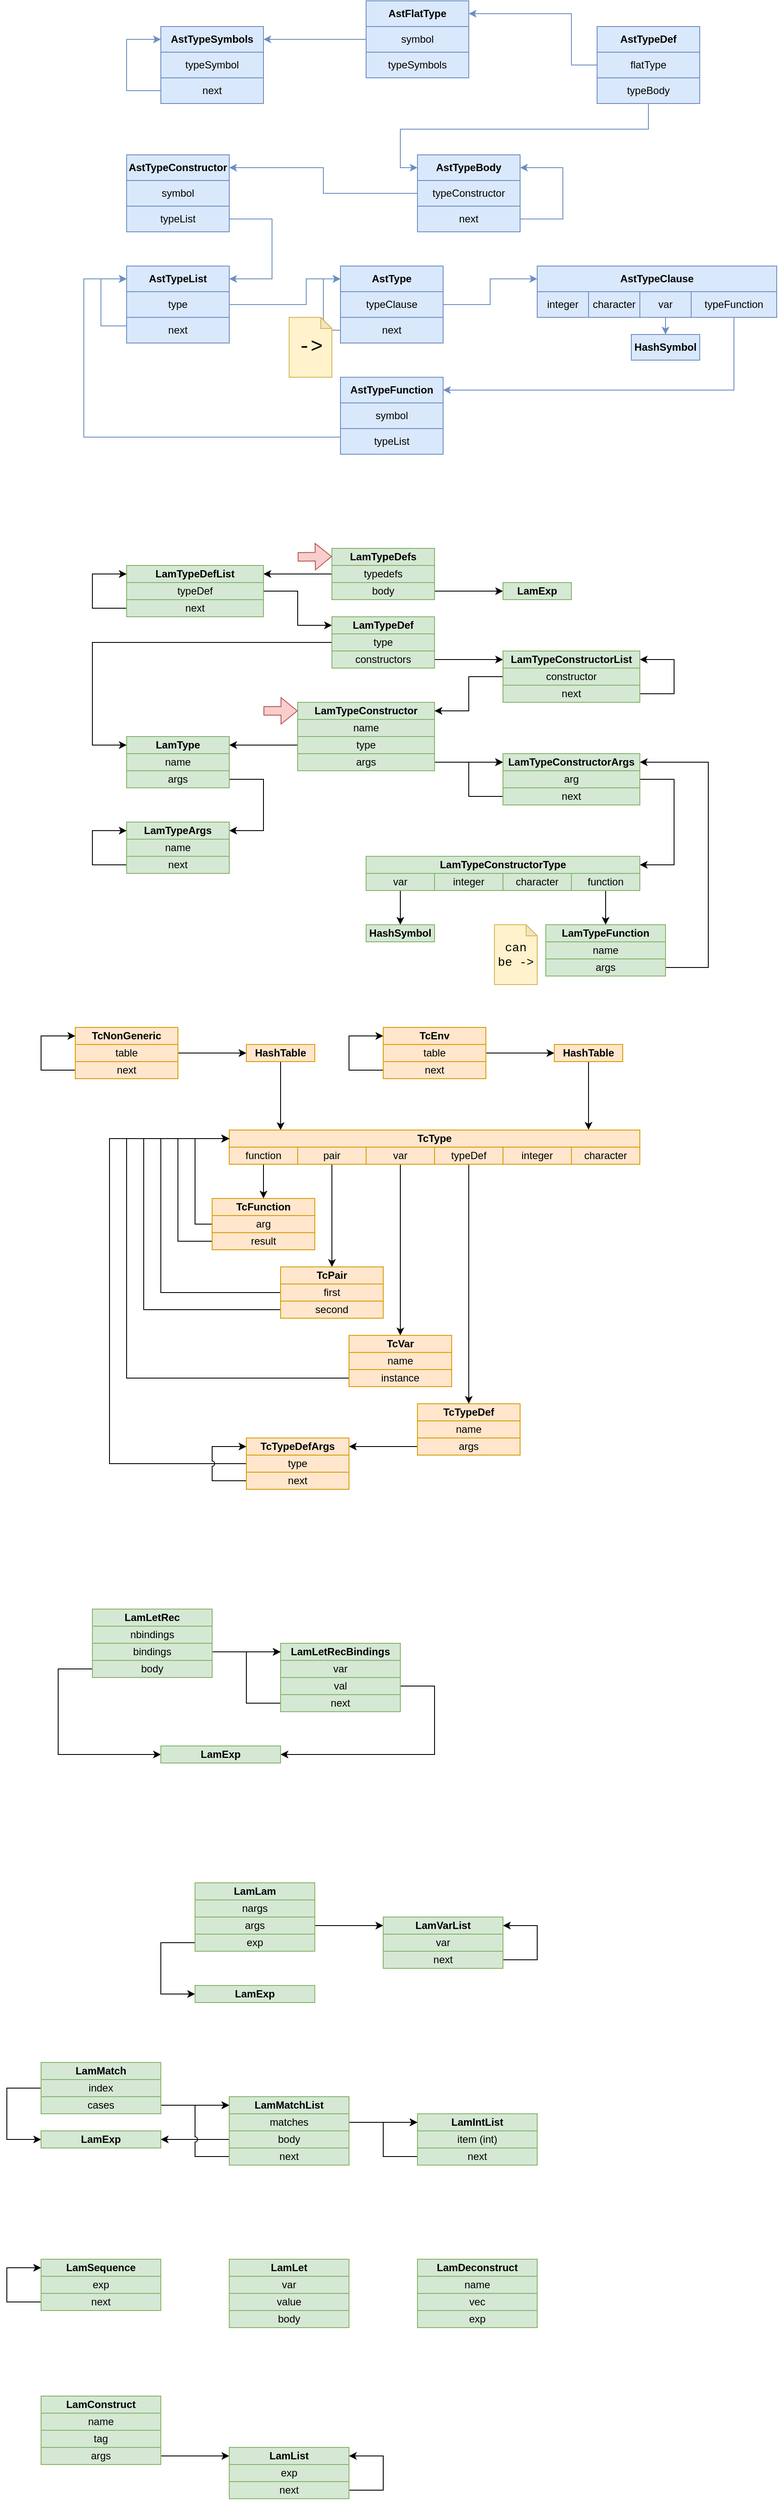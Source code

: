 <mxfile version="21.6.5" type="device">
  <diagram name="Page-1" id="Tl3OTcYbaGk_rcjHuHPC">
    <mxGraphModel dx="1412" dy="1603" grid="1" gridSize="10" guides="1" tooltips="1" connect="1" arrows="1" fold="1" page="0" pageScale="1" pageWidth="827" pageHeight="1169" math="0" shadow="0">
      <root>
        <mxCell id="0" />
        <mxCell id="1" parent="0" />
        <mxCell id="66Aq9e9d5VJEvt0azm1k-1" value="AstTypeList" style="rounded=0;whiteSpace=wrap;html=1;fontStyle=1;fillColor=#dae8fc;strokeColor=#6c8ebf;" parent="1" vertex="1">
          <mxGeometry x="40" y="-90" width="120" height="30" as="geometry" />
        </mxCell>
        <mxCell id="66Aq9e9d5VJEvt0azm1k-11" style="edgeStyle=orthogonalEdgeStyle;rounded=0;orthogonalLoop=1;jettySize=auto;html=1;entryX=0;entryY=0.5;entryDx=0;entryDy=0;fillColor=#dae8fc;strokeColor=#6c8ebf;" parent="1" source="66Aq9e9d5VJEvt0azm1k-2" target="66Aq9e9d5VJEvt0azm1k-7" edge="1">
          <mxGeometry relative="1" as="geometry">
            <Array as="points">
              <mxPoint x="250" y="-45" />
              <mxPoint x="250" y="-75" />
            </Array>
          </mxGeometry>
        </mxCell>
        <mxCell id="66Aq9e9d5VJEvt0azm1k-2" value="type" style="rounded=0;whiteSpace=wrap;html=1;fillColor=#dae8fc;strokeColor=#6c8ebf;" parent="1" vertex="1">
          <mxGeometry x="40" y="-60" width="120" height="30" as="geometry" />
        </mxCell>
        <mxCell id="66Aq9e9d5VJEvt0azm1k-6" style="edgeStyle=orthogonalEdgeStyle;rounded=0;orthogonalLoop=1;jettySize=auto;html=1;entryX=0;entryY=0.5;entryDx=0;entryDy=0;fillColor=#dae8fc;strokeColor=#6c8ebf;" parent="1" source="66Aq9e9d5VJEvt0azm1k-3" target="66Aq9e9d5VJEvt0azm1k-1" edge="1">
          <mxGeometry relative="1" as="geometry">
            <Array as="points">
              <mxPoint x="10" y="-20" />
              <mxPoint x="10" y="-75" />
            </Array>
          </mxGeometry>
        </mxCell>
        <mxCell id="66Aq9e9d5VJEvt0azm1k-3" value="next" style="rounded=0;whiteSpace=wrap;html=1;fillColor=#dae8fc;strokeColor=#6c8ebf;" parent="1" vertex="1">
          <mxGeometry x="40" y="-30" width="120" height="30" as="geometry" />
        </mxCell>
        <mxCell id="66Aq9e9d5VJEvt0azm1k-7" value="AstType" style="rounded=0;whiteSpace=wrap;html=1;fontStyle=1;fillColor=#dae8fc;strokeColor=#6c8ebf;" parent="1" vertex="1">
          <mxGeometry x="290" y="-90" width="120" height="30" as="geometry" />
        </mxCell>
        <mxCell id="66Aq9e9d5VJEvt0azm1k-13" style="edgeStyle=orthogonalEdgeStyle;rounded=0;orthogonalLoop=1;jettySize=auto;html=1;fillColor=#dae8fc;strokeColor=#6c8ebf;" parent="1" source="66Aq9e9d5VJEvt0azm1k-8" target="66Aq9e9d5VJEvt0azm1k-12" edge="1">
          <mxGeometry relative="1" as="geometry" />
        </mxCell>
        <mxCell id="66Aq9e9d5VJEvt0azm1k-8" value="typeClause" style="rounded=0;whiteSpace=wrap;html=1;fillColor=#dae8fc;strokeColor=#6c8ebf;" parent="1" vertex="1">
          <mxGeometry x="290" y="-60" width="120" height="30" as="geometry" />
        </mxCell>
        <mxCell id="66Aq9e9d5VJEvt0azm1k-10" style="edgeStyle=orthogonalEdgeStyle;rounded=0;orthogonalLoop=1;jettySize=auto;html=1;entryX=0;entryY=0.5;entryDx=0;entryDy=0;fillColor=#dae8fc;strokeColor=#6c8ebf;" parent="1" source="66Aq9e9d5VJEvt0azm1k-9" target="66Aq9e9d5VJEvt0azm1k-7" edge="1">
          <mxGeometry relative="1" as="geometry">
            <Array as="points">
              <mxPoint x="270" y="-15" />
              <mxPoint x="270" y="-75" />
            </Array>
          </mxGeometry>
        </mxCell>
        <mxCell id="66Aq9e9d5VJEvt0azm1k-9" value="next" style="rounded=0;whiteSpace=wrap;html=1;fillColor=#dae8fc;strokeColor=#6c8ebf;" parent="1" vertex="1">
          <mxGeometry x="290" y="-30" width="120" height="30" as="geometry" />
        </mxCell>
        <mxCell id="66Aq9e9d5VJEvt0azm1k-12" value="AstTypeClause" style="rounded=0;whiteSpace=wrap;html=1;fontStyle=1;fillColor=#dae8fc;strokeColor=#6c8ebf;" parent="1" vertex="1">
          <mxGeometry x="520" y="-90" width="280" height="30" as="geometry" />
        </mxCell>
        <mxCell id="66Aq9e9d5VJEvt0azm1k-15" value="integer" style="rounded=0;whiteSpace=wrap;html=1;fillColor=#dae8fc;strokeColor=#6c8ebf;" parent="1" vertex="1">
          <mxGeometry x="520" y="-60" width="60" height="30" as="geometry" />
        </mxCell>
        <mxCell id="66Aq9e9d5VJEvt0azm1k-16" value="character" style="rounded=0;whiteSpace=wrap;html=1;fillColor=#dae8fc;strokeColor=#6c8ebf;" parent="1" vertex="1">
          <mxGeometry x="580" y="-60" width="60" height="30" as="geometry" />
        </mxCell>
        <mxCell id="66Aq9e9d5VJEvt0azm1k-20" style="edgeStyle=orthogonalEdgeStyle;rounded=0;orthogonalLoop=1;jettySize=auto;html=1;fillColor=#dae8fc;strokeColor=#6c8ebf;" parent="1" source="66Aq9e9d5VJEvt0azm1k-17" target="66Aq9e9d5VJEvt0azm1k-19" edge="1">
          <mxGeometry relative="1" as="geometry" />
        </mxCell>
        <mxCell id="66Aq9e9d5VJEvt0azm1k-17" value="var" style="rounded=0;whiteSpace=wrap;html=1;fillColor=#dae8fc;strokeColor=#6c8ebf;" parent="1" vertex="1">
          <mxGeometry x="640" y="-60" width="60" height="30" as="geometry" />
        </mxCell>
        <mxCell id="66Aq9e9d5VJEvt0azm1k-22" style="edgeStyle=orthogonalEdgeStyle;rounded=0;orthogonalLoop=1;jettySize=auto;html=1;entryX=1;entryY=0.5;entryDx=0;entryDy=0;fillColor=#dae8fc;strokeColor=#6c8ebf;" parent="1" source="66Aq9e9d5VJEvt0azm1k-18" target="66Aq9e9d5VJEvt0azm1k-21" edge="1">
          <mxGeometry relative="1" as="geometry">
            <Array as="points">
              <mxPoint x="750" y="55" />
            </Array>
          </mxGeometry>
        </mxCell>
        <mxCell id="66Aq9e9d5VJEvt0azm1k-18" value="typeFunction" style="rounded=0;whiteSpace=wrap;html=1;fillColor=#dae8fc;strokeColor=#6c8ebf;" parent="1" vertex="1">
          <mxGeometry x="700" y="-60" width="100" height="30" as="geometry" />
        </mxCell>
        <mxCell id="66Aq9e9d5VJEvt0azm1k-19" value="HashSymbol" style="rounded=0;whiteSpace=wrap;html=1;fontStyle=1;fillColor=#dae8fc;strokeColor=#6c8ebf;" parent="1" vertex="1">
          <mxGeometry x="630" y="-10" width="80" height="30" as="geometry" />
        </mxCell>
        <mxCell id="66Aq9e9d5VJEvt0azm1k-21" value="AstTypeFunction" style="rounded=0;whiteSpace=wrap;html=1;fontStyle=1;fillColor=#dae8fc;strokeColor=#6c8ebf;" parent="1" vertex="1">
          <mxGeometry x="290" y="40" width="120" height="30" as="geometry" />
        </mxCell>
        <mxCell id="66Aq9e9d5VJEvt0azm1k-23" value="symbol" style="rounded=0;whiteSpace=wrap;html=1;fillColor=#dae8fc;strokeColor=#6c8ebf;" parent="1" vertex="1">
          <mxGeometry x="290" y="70" width="120" height="30" as="geometry" />
        </mxCell>
        <mxCell id="66Aq9e9d5VJEvt0azm1k-26" style="edgeStyle=orthogonalEdgeStyle;rounded=0;orthogonalLoop=1;jettySize=auto;html=1;entryX=0;entryY=0.5;entryDx=0;entryDy=0;fillColor=#dae8fc;strokeColor=#6c8ebf;" parent="1" source="66Aq9e9d5VJEvt0azm1k-25" target="66Aq9e9d5VJEvt0azm1k-1" edge="1">
          <mxGeometry relative="1" as="geometry">
            <Array as="points">
              <mxPoint x="-10" y="110" />
              <mxPoint x="-10" y="-75" />
            </Array>
          </mxGeometry>
        </mxCell>
        <mxCell id="66Aq9e9d5VJEvt0azm1k-25" value="typeList" style="rounded=0;whiteSpace=wrap;html=1;fillColor=#dae8fc;strokeColor=#6c8ebf;" parent="1" vertex="1">
          <mxGeometry x="290" y="100" width="120" height="30" as="geometry" />
        </mxCell>
        <mxCell id="66Aq9e9d5VJEvt0azm1k-27" value="AstTypeConstructor" style="rounded=0;whiteSpace=wrap;html=1;fontStyle=1;fillColor=#dae8fc;strokeColor=#6c8ebf;" parent="1" vertex="1">
          <mxGeometry x="40" y="-220" width="120" height="30" as="geometry" />
        </mxCell>
        <mxCell id="66Aq9e9d5VJEvt0azm1k-28" value="symbol" style="rounded=0;whiteSpace=wrap;html=1;fillColor=#dae8fc;strokeColor=#6c8ebf;" parent="1" vertex="1">
          <mxGeometry x="40" y="-190" width="120" height="30" as="geometry" />
        </mxCell>
        <mxCell id="66Aq9e9d5VJEvt0azm1k-30" style="edgeStyle=orthogonalEdgeStyle;rounded=0;orthogonalLoop=1;jettySize=auto;html=1;entryX=1;entryY=0.5;entryDx=0;entryDy=0;fillColor=#dae8fc;strokeColor=#6c8ebf;" parent="1" source="66Aq9e9d5VJEvt0azm1k-29" target="66Aq9e9d5VJEvt0azm1k-1" edge="1">
          <mxGeometry relative="1" as="geometry">
            <Array as="points">
              <mxPoint x="210" y="-145" />
              <mxPoint x="210" y="-75" />
            </Array>
          </mxGeometry>
        </mxCell>
        <mxCell id="66Aq9e9d5VJEvt0azm1k-29" value="typeList" style="rounded=0;whiteSpace=wrap;html=1;fillColor=#dae8fc;strokeColor=#6c8ebf;" parent="1" vertex="1">
          <mxGeometry x="40" y="-160" width="120" height="30" as="geometry" />
        </mxCell>
        <mxCell id="66Aq9e9d5VJEvt0azm1k-31" value="AstTypeBody" style="rounded=0;whiteSpace=wrap;html=1;fontStyle=1;fillColor=#dae8fc;strokeColor=#6c8ebf;" parent="1" vertex="1">
          <mxGeometry x="380" y="-220" width="120" height="30" as="geometry" />
        </mxCell>
        <mxCell id="66Aq9e9d5VJEvt0azm1k-36" style="edgeStyle=orthogonalEdgeStyle;rounded=0;orthogonalLoop=1;jettySize=auto;html=1;entryX=1;entryY=0.5;entryDx=0;entryDy=0;fillColor=#dae8fc;strokeColor=#6c8ebf;" parent="1" source="66Aq9e9d5VJEvt0azm1k-32" target="66Aq9e9d5VJEvt0azm1k-27" edge="1">
          <mxGeometry relative="1" as="geometry" />
        </mxCell>
        <mxCell id="66Aq9e9d5VJEvt0azm1k-32" value="typeConstructor" style="rounded=0;whiteSpace=wrap;html=1;fillColor=#dae8fc;strokeColor=#6c8ebf;" parent="1" vertex="1">
          <mxGeometry x="380" y="-190" width="120" height="30" as="geometry" />
        </mxCell>
        <mxCell id="66Aq9e9d5VJEvt0azm1k-34" style="edgeStyle=orthogonalEdgeStyle;rounded=0;orthogonalLoop=1;jettySize=auto;html=1;fillColor=#dae8fc;strokeColor=#6c8ebf;" parent="1" source="66Aq9e9d5VJEvt0azm1k-33" edge="1">
          <mxGeometry relative="1" as="geometry">
            <mxPoint x="500" y="-205" as="targetPoint" />
            <Array as="points">
              <mxPoint x="550" y="-145" />
              <mxPoint x="550" y="-205" />
            </Array>
          </mxGeometry>
        </mxCell>
        <mxCell id="66Aq9e9d5VJEvt0azm1k-33" value="next" style="rounded=0;whiteSpace=wrap;html=1;fillColor=#dae8fc;strokeColor=#6c8ebf;" parent="1" vertex="1">
          <mxGeometry x="380" y="-160" width="120" height="30" as="geometry" />
        </mxCell>
        <mxCell id="66Aq9e9d5VJEvt0azm1k-37" value="AstTypeDef" style="rounded=0;whiteSpace=wrap;html=1;fontStyle=1;fillColor=#dae8fc;strokeColor=#6c8ebf;" parent="1" vertex="1">
          <mxGeometry x="590" y="-370" width="120" height="30" as="geometry" />
        </mxCell>
        <mxCell id="66Aq9e9d5VJEvt0azm1k-42" style="edgeStyle=orthogonalEdgeStyle;rounded=0;orthogonalLoop=1;jettySize=auto;html=1;entryX=1;entryY=0.5;entryDx=0;entryDy=0;fillColor=#dae8fc;strokeColor=#6c8ebf;" parent="1" source="66Aq9e9d5VJEvt0azm1k-38" target="66Aq9e9d5VJEvt0azm1k-41" edge="1">
          <mxGeometry relative="1" as="geometry">
            <Array as="points">
              <mxPoint x="560" y="-325" />
              <mxPoint x="560" y="-385" />
            </Array>
          </mxGeometry>
        </mxCell>
        <mxCell id="66Aq9e9d5VJEvt0azm1k-38" value="flatType" style="rounded=0;whiteSpace=wrap;html=1;fillColor=#dae8fc;strokeColor=#6c8ebf;" parent="1" vertex="1">
          <mxGeometry x="590" y="-340" width="120" height="30" as="geometry" />
        </mxCell>
        <mxCell id="66Aq9e9d5VJEvt0azm1k-40" style="edgeStyle=orthogonalEdgeStyle;rounded=0;orthogonalLoop=1;jettySize=auto;html=1;entryX=0;entryY=0.5;entryDx=0;entryDy=0;fillColor=#dae8fc;strokeColor=#6c8ebf;" parent="1" source="66Aq9e9d5VJEvt0azm1k-39" target="66Aq9e9d5VJEvt0azm1k-31" edge="1">
          <mxGeometry relative="1" as="geometry">
            <Array as="points">
              <mxPoint x="650" y="-250" />
              <mxPoint x="360" y="-250" />
              <mxPoint x="360" y="-205" />
            </Array>
          </mxGeometry>
        </mxCell>
        <mxCell id="66Aq9e9d5VJEvt0azm1k-39" value="typeBody" style="rounded=0;whiteSpace=wrap;html=1;fillColor=#dae8fc;strokeColor=#6c8ebf;" parent="1" vertex="1">
          <mxGeometry x="590" y="-310" width="120" height="30" as="geometry" />
        </mxCell>
        <mxCell id="66Aq9e9d5VJEvt0azm1k-41" value="AstFlatType" style="rounded=0;whiteSpace=wrap;html=1;fontStyle=1;fillColor=#dae8fc;strokeColor=#6c8ebf;" parent="1" vertex="1">
          <mxGeometry x="320" y="-400" width="120" height="30" as="geometry" />
        </mxCell>
        <mxCell id="66Aq9e9d5VJEvt0azm1k-46" style="edgeStyle=orthogonalEdgeStyle;rounded=0;orthogonalLoop=1;jettySize=auto;html=1;entryX=1;entryY=0.5;entryDx=0;entryDy=0;fillColor=#dae8fc;strokeColor=#6c8ebf;" parent="1" source="66Aq9e9d5VJEvt0azm1k-43" target="66Aq9e9d5VJEvt0azm1k-45" edge="1">
          <mxGeometry relative="1" as="geometry" />
        </mxCell>
        <mxCell id="66Aq9e9d5VJEvt0azm1k-43" value="symbol" style="rounded=0;whiteSpace=wrap;html=1;fillColor=#dae8fc;strokeColor=#6c8ebf;" parent="1" vertex="1">
          <mxGeometry x="320" y="-370" width="120" height="30" as="geometry" />
        </mxCell>
        <mxCell id="66Aq9e9d5VJEvt0azm1k-44" value="typeSymbols" style="rounded=0;whiteSpace=wrap;html=1;fillColor=#dae8fc;strokeColor=#6c8ebf;" parent="1" vertex="1">
          <mxGeometry x="320" y="-340" width="120" height="30" as="geometry" />
        </mxCell>
        <mxCell id="66Aq9e9d5VJEvt0azm1k-45" value="AstTypeSymbols" style="rounded=0;whiteSpace=wrap;html=1;fontStyle=1;fillColor=#dae8fc;strokeColor=#6c8ebf;" parent="1" vertex="1">
          <mxGeometry x="80" y="-370" width="120" height="30" as="geometry" />
        </mxCell>
        <mxCell id="66Aq9e9d5VJEvt0azm1k-47" value="typeSymbol" style="rounded=0;whiteSpace=wrap;html=1;fillColor=#dae8fc;strokeColor=#6c8ebf;" parent="1" vertex="1">
          <mxGeometry x="80" y="-340" width="120" height="30" as="geometry" />
        </mxCell>
        <mxCell id="66Aq9e9d5VJEvt0azm1k-49" style="edgeStyle=orthogonalEdgeStyle;rounded=0;orthogonalLoop=1;jettySize=auto;html=1;entryX=0;entryY=0.5;entryDx=0;entryDy=0;fillColor=#dae8fc;strokeColor=#6c8ebf;" parent="1" source="66Aq9e9d5VJEvt0azm1k-48" target="66Aq9e9d5VJEvt0azm1k-45" edge="1">
          <mxGeometry relative="1" as="geometry">
            <Array as="points">
              <mxPoint x="40" y="-295" />
              <mxPoint x="40" y="-355" />
            </Array>
          </mxGeometry>
        </mxCell>
        <mxCell id="66Aq9e9d5VJEvt0azm1k-48" value="next" style="rounded=0;whiteSpace=wrap;html=1;fillColor=#dae8fc;strokeColor=#6c8ebf;" parent="1" vertex="1">
          <mxGeometry x="80" y="-310" width="120" height="30" as="geometry" />
        </mxCell>
        <mxCell id="66Aq9e9d5VJEvt0azm1k-50" value="LamTypeConstructor" style="rounded=0;whiteSpace=wrap;html=1;fontStyle=1;fillColor=#d5e8d4;strokeColor=#82b366;" parent="1" vertex="1">
          <mxGeometry x="240" y="420" width="160" height="20" as="geometry" />
        </mxCell>
        <mxCell id="66Aq9e9d5VJEvt0azm1k-51" value="name" style="rounded=0;whiteSpace=wrap;html=1;fillColor=#d5e8d4;strokeColor=#82b366;" parent="1" vertex="1">
          <mxGeometry x="240" y="440" width="160" height="20" as="geometry" />
        </mxCell>
        <mxCell id="66Aq9e9d5VJEvt0azm1k-57" style="edgeStyle=orthogonalEdgeStyle;rounded=0;orthogonalLoop=1;jettySize=auto;html=1;entryX=1;entryY=0.5;entryDx=0;entryDy=0;" parent="1" source="66Aq9e9d5VJEvt0azm1k-52" target="66Aq9e9d5VJEvt0azm1k-54" edge="1">
          <mxGeometry relative="1" as="geometry" />
        </mxCell>
        <mxCell id="66Aq9e9d5VJEvt0azm1k-52" value="type" style="rounded=0;whiteSpace=wrap;html=1;fillColor=#d5e8d4;strokeColor=#82b366;" parent="1" vertex="1">
          <mxGeometry x="240" y="460" width="160" height="20" as="geometry" />
        </mxCell>
        <mxCell id="66Aq9e9d5VJEvt0azm1k-72" style="edgeStyle=orthogonalEdgeStyle;rounded=0;orthogonalLoop=1;jettySize=auto;html=1;" parent="1" source="66Aq9e9d5VJEvt0azm1k-53" target="66Aq9e9d5VJEvt0azm1k-65" edge="1">
          <mxGeometry relative="1" as="geometry" />
        </mxCell>
        <mxCell id="66Aq9e9d5VJEvt0azm1k-53" value="args" style="rounded=0;whiteSpace=wrap;html=1;fillColor=#d5e8d4;strokeColor=#82b366;" parent="1" vertex="1">
          <mxGeometry x="240" y="480" width="160" height="20" as="geometry" />
        </mxCell>
        <mxCell id="66Aq9e9d5VJEvt0azm1k-54" value="LamType" style="rounded=0;whiteSpace=wrap;html=1;fontStyle=1;fillColor=#d5e8d4;strokeColor=#82b366;" parent="1" vertex="1">
          <mxGeometry x="40" y="460" width="120" height="20" as="geometry" />
        </mxCell>
        <mxCell id="66Aq9e9d5VJEvt0azm1k-55" value="name" style="rounded=0;whiteSpace=wrap;html=1;fillColor=#d5e8d4;strokeColor=#82b366;" parent="1" vertex="1">
          <mxGeometry x="40" y="480" width="120" height="20" as="geometry" />
        </mxCell>
        <mxCell id="66Aq9e9d5VJEvt0azm1k-64" style="edgeStyle=orthogonalEdgeStyle;rounded=0;orthogonalLoop=1;jettySize=auto;html=1;entryX=1;entryY=0.5;entryDx=0;entryDy=0;" parent="1" source="66Aq9e9d5VJEvt0azm1k-56" target="66Aq9e9d5VJEvt0azm1k-58" edge="1">
          <mxGeometry relative="1" as="geometry">
            <Array as="points">
              <mxPoint x="200" y="510" />
              <mxPoint x="200" y="570" />
            </Array>
          </mxGeometry>
        </mxCell>
        <mxCell id="66Aq9e9d5VJEvt0azm1k-56" value="args" style="rounded=0;whiteSpace=wrap;html=1;fillColor=#d5e8d4;strokeColor=#82b366;" parent="1" vertex="1">
          <mxGeometry x="40" y="500" width="120" height="20" as="geometry" />
        </mxCell>
        <mxCell id="66Aq9e9d5VJEvt0azm1k-58" value="LamTypeArgs" style="rounded=0;whiteSpace=wrap;html=1;fontStyle=1;fillColor=#d5e8d4;strokeColor=#82b366;" parent="1" vertex="1">
          <mxGeometry x="40" y="560" width="120" height="20" as="geometry" />
        </mxCell>
        <mxCell id="66Aq9e9d5VJEvt0azm1k-59" value="name" style="rounded=0;whiteSpace=wrap;html=1;fillColor=#d5e8d4;strokeColor=#82b366;" parent="1" vertex="1">
          <mxGeometry x="40" y="580" width="120" height="20" as="geometry" />
        </mxCell>
        <mxCell id="66Aq9e9d5VJEvt0azm1k-61" style="edgeStyle=orthogonalEdgeStyle;rounded=0;orthogonalLoop=1;jettySize=auto;html=1;entryX=0;entryY=0.5;entryDx=0;entryDy=0;" parent="1" source="66Aq9e9d5VJEvt0azm1k-60" target="66Aq9e9d5VJEvt0azm1k-58" edge="1">
          <mxGeometry relative="1" as="geometry">
            <Array as="points">
              <mxPoint y="610" />
              <mxPoint y="570" />
            </Array>
          </mxGeometry>
        </mxCell>
        <mxCell id="66Aq9e9d5VJEvt0azm1k-60" value="next" style="rounded=0;whiteSpace=wrap;html=1;fillColor=#d5e8d4;strokeColor=#82b366;" parent="1" vertex="1">
          <mxGeometry x="40" y="600" width="120" height="20" as="geometry" />
        </mxCell>
        <mxCell id="66Aq9e9d5VJEvt0azm1k-65" value="LamTypeConstructorArgs" style="rounded=0;whiteSpace=wrap;html=1;fontStyle=1;fillColor=#d5e8d4;strokeColor=#82b366;" parent="1" vertex="1">
          <mxGeometry x="480" y="480" width="160" height="20" as="geometry" />
        </mxCell>
        <mxCell id="OqaKtLn1udPJetcvcxM7-1" style="edgeStyle=orthogonalEdgeStyle;rounded=0;orthogonalLoop=1;jettySize=auto;html=1;entryX=1;entryY=0.5;entryDx=0;entryDy=0;" parent="1" source="66Aq9e9d5VJEvt0azm1k-66" target="66Aq9e9d5VJEvt0azm1k-70" edge="1">
          <mxGeometry relative="1" as="geometry">
            <Array as="points">
              <mxPoint x="680" y="510" />
              <mxPoint x="680" y="610" />
            </Array>
          </mxGeometry>
        </mxCell>
        <mxCell id="66Aq9e9d5VJEvt0azm1k-66" value="arg" style="rounded=0;whiteSpace=wrap;html=1;fillColor=#d5e8d4;strokeColor=#82b366;" parent="1" vertex="1">
          <mxGeometry x="480" y="500" width="160" height="20" as="geometry" />
        </mxCell>
        <mxCell id="66Aq9e9d5VJEvt0azm1k-68" style="edgeStyle=orthogonalEdgeStyle;rounded=0;orthogonalLoop=1;jettySize=auto;html=1;entryX=0;entryY=0.5;entryDx=0;entryDy=0;" parent="1" source="66Aq9e9d5VJEvt0azm1k-67" target="66Aq9e9d5VJEvt0azm1k-65" edge="1">
          <mxGeometry relative="1" as="geometry">
            <Array as="points">
              <mxPoint x="440" y="530" />
              <mxPoint x="440" y="490" />
            </Array>
          </mxGeometry>
        </mxCell>
        <mxCell id="66Aq9e9d5VJEvt0azm1k-67" value="next" style="rounded=0;whiteSpace=wrap;html=1;fillColor=#d5e8d4;strokeColor=#82b366;" parent="1" vertex="1">
          <mxGeometry x="480" y="520" width="160" height="20" as="geometry" />
        </mxCell>
        <mxCell id="66Aq9e9d5VJEvt0azm1k-70" value="LamTypeConstructorType" style="rounded=0;whiteSpace=wrap;html=1;fontStyle=1;fillColor=#d5e8d4;strokeColor=#82b366;" parent="1" vertex="1">
          <mxGeometry x="320" y="600" width="320" height="20" as="geometry" />
        </mxCell>
        <mxCell id="66Aq9e9d5VJEvt0azm1k-73" value="name" style="rounded=0;whiteSpace=wrap;html=1;fillColor=#d5e8d4;strokeColor=#82b366;" parent="1" vertex="1">
          <mxGeometry x="530" y="700" width="140" height="20" as="geometry" />
        </mxCell>
        <mxCell id="66Aq9e9d5VJEvt0azm1k-75" style="edgeStyle=orthogonalEdgeStyle;rounded=0;orthogonalLoop=1;jettySize=auto;html=1;entryX=1;entryY=0.5;entryDx=0;entryDy=0;" parent="1" source="66Aq9e9d5VJEvt0azm1k-74" target="66Aq9e9d5VJEvt0azm1k-65" edge="1">
          <mxGeometry relative="1" as="geometry">
            <Array as="points">
              <mxPoint x="720" y="730" />
              <mxPoint x="720" y="490" />
            </Array>
          </mxGeometry>
        </mxCell>
        <mxCell id="66Aq9e9d5VJEvt0azm1k-74" value="args" style="rounded=0;whiteSpace=wrap;html=1;fillColor=#d5e8d4;strokeColor=#82b366;" parent="1" vertex="1">
          <mxGeometry x="530" y="720" width="140" height="20" as="geometry" />
        </mxCell>
        <mxCell id="66Aq9e9d5VJEvt0azm1k-76" value="integer" style="rounded=0;whiteSpace=wrap;html=1;fillColor=#d5e8d4;strokeColor=#82b366;" parent="1" vertex="1">
          <mxGeometry x="400" y="620" width="80" height="20" as="geometry" />
        </mxCell>
        <mxCell id="66Aq9e9d5VJEvt0azm1k-79" value="character" style="rounded=0;whiteSpace=wrap;html=1;fillColor=#d5e8d4;strokeColor=#82b366;" parent="1" vertex="1">
          <mxGeometry x="480" y="620" width="80" height="20" as="geometry" />
        </mxCell>
        <mxCell id="66Aq9e9d5VJEvt0azm1k-82" style="edgeStyle=orthogonalEdgeStyle;rounded=0;orthogonalLoop=1;jettySize=auto;html=1;entryX=0.5;entryY=0;entryDx=0;entryDy=0;" parent="1" source="66Aq9e9d5VJEvt0azm1k-80" target="66Aq9e9d5VJEvt0azm1k-81" edge="1">
          <mxGeometry relative="1" as="geometry" />
        </mxCell>
        <mxCell id="66Aq9e9d5VJEvt0azm1k-80" value="function" style="rounded=0;whiteSpace=wrap;html=1;fillColor=#d5e8d4;strokeColor=#82b366;" parent="1" vertex="1">
          <mxGeometry x="560" y="620" width="80" height="20" as="geometry" />
        </mxCell>
        <mxCell id="66Aq9e9d5VJEvt0azm1k-81" value="LamTypeFunction" style="rounded=0;whiteSpace=wrap;html=1;fontStyle=1;fillColor=#d5e8d4;strokeColor=#82b366;" parent="1" vertex="1">
          <mxGeometry x="530" y="680" width="140" height="20" as="geometry" />
        </mxCell>
        <mxCell id="OqaKtLn1udPJetcvcxM7-26" style="edgeStyle=orthogonalEdgeStyle;rounded=0;orthogonalLoop=1;jettySize=auto;html=1;entryX=0.5;entryY=0;entryDx=0;entryDy=0;" parent="1" source="66Aq9e9d5VJEvt0azm1k-83" target="OqaKtLn1udPJetcvcxM7-25" edge="1">
          <mxGeometry relative="1" as="geometry" />
        </mxCell>
        <mxCell id="66Aq9e9d5VJEvt0azm1k-83" value="var" style="rounded=0;whiteSpace=wrap;html=1;fillColor=#d5e8d4;strokeColor=#82b366;" parent="1" vertex="1">
          <mxGeometry x="320" y="620" width="80" height="20" as="geometry" />
        </mxCell>
        <mxCell id="66Aq9e9d5VJEvt0azm1k-90" value="-&amp;gt;" style="shape=note;whiteSpace=wrap;html=1;backgroundOutline=1;darkOpacity=0.05;fillColor=#fff2cc;strokeColor=#d6b656;fontSize=24;fontFamily=Courier New;size=13;" parent="1" vertex="1">
          <mxGeometry x="230" y="-30" width="50" height="70" as="geometry" />
        </mxCell>
        <mxCell id="OqaKtLn1udPJetcvcxM7-2" value="can be -&amp;gt;" style="shape=note;whiteSpace=wrap;html=1;backgroundOutline=1;darkOpacity=0.05;fillColor=#fff2cc;strokeColor=#d6b656;fontSize=14;fontFamily=Courier New;size=13;" parent="1" vertex="1">
          <mxGeometry x="470" y="680" width="50" height="70" as="geometry" />
        </mxCell>
        <mxCell id="OqaKtLn1udPJetcvcxM7-3" value="LamTypeDefs" style="rounded=0;whiteSpace=wrap;html=1;fontStyle=1;fillColor=#d5e8d4;strokeColor=#82b366;" parent="1" vertex="1">
          <mxGeometry x="280" y="240" width="120" height="20" as="geometry" />
        </mxCell>
        <mxCell id="OqaKtLn1udPJetcvcxM7-27" style="edgeStyle=orthogonalEdgeStyle;rounded=0;orthogonalLoop=1;jettySize=auto;html=1;entryX=1;entryY=0.5;entryDx=0;entryDy=0;" parent="1" source="OqaKtLn1udPJetcvcxM7-4" target="OqaKtLn1udPJetcvcxM7-8" edge="1">
          <mxGeometry relative="1" as="geometry" />
        </mxCell>
        <mxCell id="OqaKtLn1udPJetcvcxM7-4" value="typedefs" style="rounded=0;whiteSpace=wrap;html=1;fillColor=#d5e8d4;strokeColor=#82b366;" parent="1" vertex="1">
          <mxGeometry x="280" y="260" width="120" height="20" as="geometry" />
        </mxCell>
        <mxCell id="OqaKtLn1udPJetcvcxM7-28" style="edgeStyle=orthogonalEdgeStyle;rounded=0;orthogonalLoop=1;jettySize=auto;html=1;entryX=0;entryY=0.5;entryDx=0;entryDy=0;" parent="1" source="OqaKtLn1udPJetcvcxM7-5" target="OqaKtLn1udPJetcvcxM7-6" edge="1">
          <mxGeometry relative="1" as="geometry" />
        </mxCell>
        <mxCell id="OqaKtLn1udPJetcvcxM7-5" value="body" style="rounded=0;whiteSpace=wrap;html=1;fillColor=#d5e8d4;strokeColor=#82b366;" parent="1" vertex="1">
          <mxGeometry x="280" y="280" width="120" height="20" as="geometry" />
        </mxCell>
        <mxCell id="OqaKtLn1udPJetcvcxM7-6" value="LamExp" style="rounded=0;whiteSpace=wrap;html=1;fontStyle=1;fillColor=#d5e8d4;strokeColor=#82b366;" parent="1" vertex="1">
          <mxGeometry x="480" y="280" width="80" height="20" as="geometry" />
        </mxCell>
        <mxCell id="OqaKtLn1udPJetcvcxM7-8" value="LamTypeDefList" style="rounded=0;whiteSpace=wrap;html=1;fontStyle=1;fillColor=#d5e8d4;strokeColor=#82b366;" parent="1" vertex="1">
          <mxGeometry x="40" y="260" width="160" height="20" as="geometry" />
        </mxCell>
        <mxCell id="OqaKtLn1udPJetcvcxM7-23" style="edgeStyle=orthogonalEdgeStyle;rounded=0;orthogonalLoop=1;jettySize=auto;html=1;entryX=0;entryY=0.5;entryDx=0;entryDy=0;" parent="1" source="OqaKtLn1udPJetcvcxM7-10" target="OqaKtLn1udPJetcvcxM7-13" edge="1">
          <mxGeometry relative="1" as="geometry" />
        </mxCell>
        <mxCell id="OqaKtLn1udPJetcvcxM7-10" value="typeDef" style="rounded=0;whiteSpace=wrap;html=1;fillColor=#d5e8d4;strokeColor=#82b366;" parent="1" vertex="1">
          <mxGeometry x="40" y="280" width="160" height="20" as="geometry" />
        </mxCell>
        <mxCell id="OqaKtLn1udPJetcvcxM7-24" style="edgeStyle=orthogonalEdgeStyle;rounded=0;orthogonalLoop=1;jettySize=auto;html=1;entryX=0;entryY=0.5;entryDx=0;entryDy=0;" parent="1" source="OqaKtLn1udPJetcvcxM7-11" target="OqaKtLn1udPJetcvcxM7-8" edge="1">
          <mxGeometry relative="1" as="geometry">
            <Array as="points">
              <mxPoint y="310" />
              <mxPoint y="270" />
            </Array>
          </mxGeometry>
        </mxCell>
        <mxCell id="OqaKtLn1udPJetcvcxM7-11" value="next" style="rounded=0;whiteSpace=wrap;html=1;fillColor=#d5e8d4;strokeColor=#82b366;" parent="1" vertex="1">
          <mxGeometry x="40" y="300" width="160" height="20" as="geometry" />
        </mxCell>
        <mxCell id="OqaKtLn1udPJetcvcxM7-13" value="LamTypeDef" style="rounded=0;whiteSpace=wrap;html=1;fontStyle=1;fillColor=#d5e8d4;strokeColor=#82b366;" parent="1" vertex="1">
          <mxGeometry x="280" y="320" width="120" height="20" as="geometry" />
        </mxCell>
        <mxCell id="OqaKtLn1udPJetcvcxM7-19" style="edgeStyle=orthogonalEdgeStyle;rounded=0;orthogonalLoop=1;jettySize=auto;html=1;entryX=0;entryY=0.5;entryDx=0;entryDy=0;exitX=1;exitY=0.5;exitDx=0;exitDy=0;" parent="1" source="OqaKtLn1udPJetcvcxM7-15" target="OqaKtLn1udPJetcvcxM7-17" edge="1">
          <mxGeometry relative="1" as="geometry" />
        </mxCell>
        <mxCell id="OqaKtLn1udPJetcvcxM7-31" style="edgeStyle=orthogonalEdgeStyle;rounded=0;orthogonalLoop=1;jettySize=auto;html=1;entryX=0;entryY=0.5;entryDx=0;entryDy=0;" parent="1" source="OqaKtLn1udPJetcvcxM7-14" target="66Aq9e9d5VJEvt0azm1k-54" edge="1">
          <mxGeometry relative="1" as="geometry">
            <Array as="points">
              <mxPoint y="350" />
              <mxPoint y="470" />
            </Array>
          </mxGeometry>
        </mxCell>
        <mxCell id="OqaKtLn1udPJetcvcxM7-14" value="type" style="rounded=0;whiteSpace=wrap;html=1;fillColor=#d5e8d4;strokeColor=#82b366;" parent="1" vertex="1">
          <mxGeometry x="280" y="340" width="120" height="20" as="geometry" />
        </mxCell>
        <mxCell id="OqaKtLn1udPJetcvcxM7-15" value="constructors" style="rounded=0;whiteSpace=wrap;html=1;fillColor=#d5e8d4;strokeColor=#82b366;" parent="1" vertex="1">
          <mxGeometry x="280" y="360" width="120" height="20" as="geometry" />
        </mxCell>
        <mxCell id="OqaKtLn1udPJetcvcxM7-17" value="LamTypeConstructorList" style="rounded=0;whiteSpace=wrap;html=1;fontStyle=1;fillColor=#d5e8d4;strokeColor=#82b366;" parent="1" vertex="1">
          <mxGeometry x="480" y="360" width="160" height="20" as="geometry" />
        </mxCell>
        <mxCell id="OqaKtLn1udPJetcvcxM7-20" style="edgeStyle=orthogonalEdgeStyle;rounded=0;orthogonalLoop=1;jettySize=auto;html=1;entryX=1;entryY=0.5;entryDx=0;entryDy=0;" parent="1" source="OqaKtLn1udPJetcvcxM7-18" target="66Aq9e9d5VJEvt0azm1k-50" edge="1">
          <mxGeometry relative="1" as="geometry" />
        </mxCell>
        <mxCell id="OqaKtLn1udPJetcvcxM7-18" value="constructor" style="rounded=0;whiteSpace=wrap;html=1;fillColor=#d5e8d4;strokeColor=#82b366;" parent="1" vertex="1">
          <mxGeometry x="480" y="380" width="160" height="20" as="geometry" />
        </mxCell>
        <mxCell id="OqaKtLn1udPJetcvcxM7-22" style="edgeStyle=orthogonalEdgeStyle;rounded=0;orthogonalLoop=1;jettySize=auto;html=1;entryX=1;entryY=0.5;entryDx=0;entryDy=0;" parent="1" source="OqaKtLn1udPJetcvcxM7-21" target="OqaKtLn1udPJetcvcxM7-17" edge="1">
          <mxGeometry relative="1" as="geometry">
            <Array as="points">
              <mxPoint x="680" y="410" />
              <mxPoint x="680" y="370" />
            </Array>
          </mxGeometry>
        </mxCell>
        <mxCell id="OqaKtLn1udPJetcvcxM7-21" value="next" style="rounded=0;whiteSpace=wrap;html=1;fillColor=#d5e8d4;strokeColor=#82b366;" parent="1" vertex="1">
          <mxGeometry x="480" y="400" width="160" height="20" as="geometry" />
        </mxCell>
        <mxCell id="OqaKtLn1udPJetcvcxM7-25" value="HashSymbol" style="rounded=0;whiteSpace=wrap;html=1;fontStyle=1;fillColor=#d5e8d4;strokeColor=#82b366;" parent="1" vertex="1">
          <mxGeometry x="320" y="680" width="80" height="20" as="geometry" />
        </mxCell>
        <mxCell id="OqaKtLn1udPJetcvcxM7-29" value="" style="shape=flexArrow;endArrow=classic;html=1;rounded=0;entryX=0;entryY=0.5;entryDx=0;entryDy=0;fillColor=#f8cecc;strokeColor=#b85450;" parent="1" target="66Aq9e9d5VJEvt0azm1k-50" edge="1">
          <mxGeometry width="50" height="50" relative="1" as="geometry">
            <mxPoint x="200" y="430" as="sourcePoint" />
            <mxPoint x="480" y="530" as="targetPoint" />
          </mxGeometry>
        </mxCell>
        <mxCell id="OqaKtLn1udPJetcvcxM7-30" value="" style="shape=flexArrow;endArrow=classic;html=1;rounded=0;entryX=0;entryY=0.5;entryDx=0;entryDy=0;fillColor=#f8cecc;strokeColor=#b85450;" parent="1" edge="1">
          <mxGeometry width="50" height="50" relative="1" as="geometry">
            <mxPoint x="240" y="250" as="sourcePoint" />
            <mxPoint x="280" y="249.5" as="targetPoint" />
          </mxGeometry>
        </mxCell>
        <mxCell id="YFp7hnjFKQrcqW-Tp08_-1" value="TcEnv" style="rounded=0;whiteSpace=wrap;html=1;fontStyle=1;fillColor=#ffe6cc;strokeColor=#d79b00;" parent="1" vertex="1">
          <mxGeometry x="340" y="800" width="120" height="20" as="geometry" />
        </mxCell>
        <mxCell id="YFp7hnjFKQrcqW-Tp08_-4" style="edgeStyle=orthogonalEdgeStyle;rounded=0;orthogonalLoop=1;jettySize=auto;html=1;entryX=0;entryY=0.5;entryDx=0;entryDy=0;" parent="1" source="YFp7hnjFKQrcqW-Tp08_-2" target="YFp7hnjFKQrcqW-Tp08_-3" edge="1">
          <mxGeometry relative="1" as="geometry" />
        </mxCell>
        <mxCell id="YFp7hnjFKQrcqW-Tp08_-2" value="table" style="rounded=0;whiteSpace=wrap;html=1;fillColor=#ffe6cc;strokeColor=#d79b00;" parent="1" vertex="1">
          <mxGeometry x="340" y="820" width="120" height="20" as="geometry" />
        </mxCell>
        <mxCell id="YFp7hnjFKQrcqW-Tp08_-46" style="edgeStyle=orthogonalEdgeStyle;rounded=0;orthogonalLoop=1;jettySize=auto;html=1;entryX=0.875;entryY=-0.02;entryDx=0;entryDy=0;entryPerimeter=0;" parent="1" source="YFp7hnjFKQrcqW-Tp08_-3" target="YFp7hnjFKQrcqW-Tp08_-16" edge="1">
          <mxGeometry relative="1" as="geometry" />
        </mxCell>
        <mxCell id="YFp7hnjFKQrcqW-Tp08_-3" value="HashTable" style="rounded=0;whiteSpace=wrap;html=1;fontStyle=1;fillColor=#ffe6cc;strokeColor=#d79b00;" parent="1" vertex="1">
          <mxGeometry x="540" y="820" width="80" height="20" as="geometry" />
        </mxCell>
        <mxCell id="YFp7hnjFKQrcqW-Tp08_-6" style="edgeStyle=orthogonalEdgeStyle;rounded=0;orthogonalLoop=1;jettySize=auto;html=1;entryX=0;entryY=0.5;entryDx=0;entryDy=0;" parent="1" source="YFp7hnjFKQrcqW-Tp08_-5" target="YFp7hnjFKQrcqW-Tp08_-1" edge="1">
          <mxGeometry relative="1" as="geometry">
            <Array as="points">
              <mxPoint x="300" y="850" />
              <mxPoint x="300" y="810" />
            </Array>
          </mxGeometry>
        </mxCell>
        <mxCell id="YFp7hnjFKQrcqW-Tp08_-5" value="next" style="rounded=0;whiteSpace=wrap;html=1;fillColor=#ffe6cc;strokeColor=#d79b00;" parent="1" vertex="1">
          <mxGeometry x="340" y="840" width="120" height="20" as="geometry" />
        </mxCell>
        <mxCell id="YFp7hnjFKQrcqW-Tp08_-7" value="TcNonGeneric" style="rounded=0;whiteSpace=wrap;html=1;fontStyle=1;fillColor=#ffe6cc;strokeColor=#d79b00;" parent="1" vertex="1">
          <mxGeometry x="-20" y="800" width="120" height="20" as="geometry" />
        </mxCell>
        <mxCell id="YFp7hnjFKQrcqW-Tp08_-8" style="edgeStyle=orthogonalEdgeStyle;rounded=0;orthogonalLoop=1;jettySize=auto;html=1;entryX=0;entryY=0.5;entryDx=0;entryDy=0;" parent="1" source="YFp7hnjFKQrcqW-Tp08_-9" target="YFp7hnjFKQrcqW-Tp08_-10" edge="1">
          <mxGeometry relative="1" as="geometry" />
        </mxCell>
        <mxCell id="YFp7hnjFKQrcqW-Tp08_-9" value="table" style="rounded=0;whiteSpace=wrap;html=1;fillColor=#ffe6cc;strokeColor=#d79b00;" parent="1" vertex="1">
          <mxGeometry x="-20" y="820" width="120" height="20" as="geometry" />
        </mxCell>
        <mxCell id="YFp7hnjFKQrcqW-Tp08_-45" style="edgeStyle=orthogonalEdgeStyle;rounded=0;orthogonalLoop=1;jettySize=auto;html=1;entryX=0.125;entryY=0;entryDx=0;entryDy=0;entryPerimeter=0;" parent="1" source="YFp7hnjFKQrcqW-Tp08_-10" target="YFp7hnjFKQrcqW-Tp08_-16" edge="1">
          <mxGeometry relative="1" as="geometry" />
        </mxCell>
        <mxCell id="YFp7hnjFKQrcqW-Tp08_-10" value="HashTable" style="rounded=0;whiteSpace=wrap;html=1;fontStyle=1;fillColor=#ffe6cc;strokeColor=#d79b00;" parent="1" vertex="1">
          <mxGeometry x="180" y="820" width="80" height="20" as="geometry" />
        </mxCell>
        <mxCell id="YFp7hnjFKQrcqW-Tp08_-11" style="edgeStyle=orthogonalEdgeStyle;rounded=0;orthogonalLoop=1;jettySize=auto;html=1;entryX=0;entryY=0.5;entryDx=0;entryDy=0;" parent="1" source="YFp7hnjFKQrcqW-Tp08_-12" target="YFp7hnjFKQrcqW-Tp08_-7" edge="1">
          <mxGeometry relative="1" as="geometry">
            <Array as="points">
              <mxPoint x="-60" y="850" />
              <mxPoint x="-60" y="810" />
            </Array>
          </mxGeometry>
        </mxCell>
        <mxCell id="YFp7hnjFKQrcqW-Tp08_-12" value="next" style="rounded=0;whiteSpace=wrap;html=1;fillColor=#ffe6cc;strokeColor=#d79b00;" parent="1" vertex="1">
          <mxGeometry x="-20" y="840" width="120" height="20" as="geometry" />
        </mxCell>
        <mxCell id="YFp7hnjFKQrcqW-Tp08_-13" value="TcFunction" style="rounded=0;whiteSpace=wrap;html=1;fontStyle=1;fillColor=#ffe6cc;strokeColor=#d79b00;" parent="1" vertex="1">
          <mxGeometry x="140" y="1000" width="120" height="20" as="geometry" />
        </mxCell>
        <mxCell id="YFp7hnjFKQrcqW-Tp08_-31" style="edgeStyle=orthogonalEdgeStyle;rounded=0;orthogonalLoop=1;jettySize=auto;html=1;entryX=0;entryY=0.5;entryDx=0;entryDy=0;" parent="1" source="YFp7hnjFKQrcqW-Tp08_-14" target="YFp7hnjFKQrcqW-Tp08_-16" edge="1">
          <mxGeometry relative="1" as="geometry">
            <Array as="points">
              <mxPoint x="120" y="1030" />
              <mxPoint x="120" y="930" />
            </Array>
          </mxGeometry>
        </mxCell>
        <mxCell id="YFp7hnjFKQrcqW-Tp08_-14" value="arg" style="rounded=0;whiteSpace=wrap;html=1;fillColor=#ffe6cc;strokeColor=#d79b00;" parent="1" vertex="1">
          <mxGeometry x="140" y="1020" width="120" height="20" as="geometry" />
        </mxCell>
        <mxCell id="YFp7hnjFKQrcqW-Tp08_-32" style="edgeStyle=orthogonalEdgeStyle;rounded=0;orthogonalLoop=1;jettySize=auto;html=1;entryX=0;entryY=0.5;entryDx=0;entryDy=0;" parent="1" source="YFp7hnjFKQrcqW-Tp08_-15" target="YFp7hnjFKQrcqW-Tp08_-16" edge="1">
          <mxGeometry relative="1" as="geometry">
            <Array as="points">
              <mxPoint x="100" y="1050" />
              <mxPoint x="100" y="930" />
            </Array>
          </mxGeometry>
        </mxCell>
        <mxCell id="YFp7hnjFKQrcqW-Tp08_-15" value="result" style="rounded=0;whiteSpace=wrap;html=1;fillColor=#ffe6cc;strokeColor=#d79b00;" parent="1" vertex="1">
          <mxGeometry x="140" y="1040" width="120" height="20" as="geometry" />
        </mxCell>
        <mxCell id="YFp7hnjFKQrcqW-Tp08_-16" value="TcType" style="rounded=0;whiteSpace=wrap;html=1;fontStyle=1;fillColor=#ffe6cc;strokeColor=#d79b00;" parent="1" vertex="1">
          <mxGeometry x="160" y="920" width="480" height="20" as="geometry" />
        </mxCell>
        <mxCell id="YFp7hnjFKQrcqW-Tp08_-23" style="edgeStyle=orthogonalEdgeStyle;rounded=0;orthogonalLoop=1;jettySize=auto;html=1;" parent="1" source="YFp7hnjFKQrcqW-Tp08_-17" target="YFp7hnjFKQrcqW-Tp08_-13" edge="1">
          <mxGeometry relative="1" as="geometry" />
        </mxCell>
        <mxCell id="YFp7hnjFKQrcqW-Tp08_-17" value="function" style="rounded=0;whiteSpace=wrap;html=1;fillColor=#ffe6cc;strokeColor=#d79b00;" parent="1" vertex="1">
          <mxGeometry x="160" y="940" width="80" height="20" as="geometry" />
        </mxCell>
        <mxCell id="YFp7hnjFKQrcqW-Tp08_-27" style="edgeStyle=orthogonalEdgeStyle;rounded=0;orthogonalLoop=1;jettySize=auto;html=1;" parent="1" source="YFp7hnjFKQrcqW-Tp08_-18" target="YFp7hnjFKQrcqW-Tp08_-24" edge="1">
          <mxGeometry relative="1" as="geometry" />
        </mxCell>
        <mxCell id="YFp7hnjFKQrcqW-Tp08_-18" value="pair" style="rounded=0;whiteSpace=wrap;html=1;fillColor=#ffe6cc;strokeColor=#d79b00;" parent="1" vertex="1">
          <mxGeometry x="240" y="940" width="80" height="20" as="geometry" />
        </mxCell>
        <mxCell id="YFp7hnjFKQrcqW-Tp08_-48" style="edgeStyle=orthogonalEdgeStyle;rounded=0;orthogonalLoop=1;jettySize=auto;html=1;entryX=0.5;entryY=0;entryDx=0;entryDy=0;" parent="1" source="YFp7hnjFKQrcqW-Tp08_-19" target="YFp7hnjFKQrcqW-Tp08_-28" edge="1">
          <mxGeometry relative="1" as="geometry" />
        </mxCell>
        <mxCell id="YFp7hnjFKQrcqW-Tp08_-19" value="var" style="rounded=0;whiteSpace=wrap;html=1;fillColor=#ffe6cc;strokeColor=#d79b00;" parent="1" vertex="1">
          <mxGeometry x="320" y="940" width="80" height="20" as="geometry" />
        </mxCell>
        <mxCell id="YFp7hnjFKQrcqW-Tp08_-20" value="integer" style="rounded=0;whiteSpace=wrap;html=1;fillColor=#ffe6cc;strokeColor=#d79b00;" parent="1" vertex="1">
          <mxGeometry x="480" y="940" width="80" height="20" as="geometry" />
        </mxCell>
        <mxCell id="YFp7hnjFKQrcqW-Tp08_-21" value="character" style="rounded=0;whiteSpace=wrap;html=1;fillColor=#ffe6cc;strokeColor=#d79b00;" parent="1" vertex="1">
          <mxGeometry x="560" y="940" width="80" height="20" as="geometry" />
        </mxCell>
        <mxCell id="YFp7hnjFKQrcqW-Tp08_-37" style="edgeStyle=orthogonalEdgeStyle;rounded=0;orthogonalLoop=1;jettySize=auto;html=1;entryX=0.5;entryY=0;entryDx=0;entryDy=0;" parent="1" source="YFp7hnjFKQrcqW-Tp08_-22" target="YFp7hnjFKQrcqW-Tp08_-36" edge="1">
          <mxGeometry relative="1" as="geometry" />
        </mxCell>
        <mxCell id="YFp7hnjFKQrcqW-Tp08_-22" value="typeDef" style="rounded=0;whiteSpace=wrap;html=1;fillColor=#ffe6cc;strokeColor=#d79b00;" parent="1" vertex="1">
          <mxGeometry x="400" y="940" width="80" height="20" as="geometry" />
        </mxCell>
        <mxCell id="YFp7hnjFKQrcqW-Tp08_-24" value="TcPair" style="rounded=0;whiteSpace=wrap;html=1;fontStyle=1;fillColor=#ffe6cc;strokeColor=#d79b00;" parent="1" vertex="1">
          <mxGeometry x="220" y="1080" width="120" height="20" as="geometry" />
        </mxCell>
        <mxCell id="YFp7hnjFKQrcqW-Tp08_-33" style="edgeStyle=orthogonalEdgeStyle;rounded=0;orthogonalLoop=1;jettySize=auto;html=1;entryX=0;entryY=0.5;entryDx=0;entryDy=0;" parent="1" source="YFp7hnjFKQrcqW-Tp08_-25" target="YFp7hnjFKQrcqW-Tp08_-16" edge="1">
          <mxGeometry relative="1" as="geometry">
            <Array as="points">
              <mxPoint x="80" y="1110" />
              <mxPoint x="80" y="930" />
            </Array>
          </mxGeometry>
        </mxCell>
        <mxCell id="YFp7hnjFKQrcqW-Tp08_-25" value="first" style="rounded=0;whiteSpace=wrap;html=1;fillColor=#ffe6cc;strokeColor=#d79b00;" parent="1" vertex="1">
          <mxGeometry x="220" y="1100" width="120" height="20" as="geometry" />
        </mxCell>
        <mxCell id="YFp7hnjFKQrcqW-Tp08_-34" style="edgeStyle=orthogonalEdgeStyle;rounded=0;orthogonalLoop=1;jettySize=auto;html=1;entryX=0;entryY=0.5;entryDx=0;entryDy=0;" parent="1" source="YFp7hnjFKQrcqW-Tp08_-26" target="YFp7hnjFKQrcqW-Tp08_-16" edge="1">
          <mxGeometry relative="1" as="geometry">
            <Array as="points">
              <mxPoint x="60" y="1130" />
              <mxPoint x="60" y="930" />
            </Array>
          </mxGeometry>
        </mxCell>
        <mxCell id="YFp7hnjFKQrcqW-Tp08_-26" value="second" style="rounded=0;whiteSpace=wrap;html=1;fillColor=#ffe6cc;strokeColor=#d79b00;" parent="1" vertex="1">
          <mxGeometry x="220" y="1120" width="120" height="20" as="geometry" />
        </mxCell>
        <mxCell id="YFp7hnjFKQrcqW-Tp08_-28" value="TcVar" style="rounded=0;whiteSpace=wrap;html=1;fontStyle=1;fillColor=#ffe6cc;strokeColor=#d79b00;" parent="1" vertex="1">
          <mxGeometry x="300" y="1160" width="120" height="20" as="geometry" />
        </mxCell>
        <mxCell id="YFp7hnjFKQrcqW-Tp08_-29" value="name" style="rounded=0;whiteSpace=wrap;html=1;fillColor=#ffe6cc;strokeColor=#d79b00;" parent="1" vertex="1">
          <mxGeometry x="300" y="1180" width="120" height="20" as="geometry" />
        </mxCell>
        <mxCell id="YFp7hnjFKQrcqW-Tp08_-35" style="edgeStyle=orthogonalEdgeStyle;rounded=0;orthogonalLoop=1;jettySize=auto;html=1;entryX=0;entryY=0.5;entryDx=0;entryDy=0;" parent="1" source="YFp7hnjFKQrcqW-Tp08_-30" target="YFp7hnjFKQrcqW-Tp08_-16" edge="1">
          <mxGeometry relative="1" as="geometry">
            <Array as="points">
              <mxPoint x="40" y="1210" />
              <mxPoint x="40" y="930" />
            </Array>
          </mxGeometry>
        </mxCell>
        <mxCell id="YFp7hnjFKQrcqW-Tp08_-30" value="instance" style="rounded=0;whiteSpace=wrap;html=1;fillColor=#ffe6cc;strokeColor=#d79b00;" parent="1" vertex="1">
          <mxGeometry x="300" y="1200" width="120" height="20" as="geometry" />
        </mxCell>
        <mxCell id="YFp7hnjFKQrcqW-Tp08_-36" value="TcTypeDef" style="rounded=0;whiteSpace=wrap;html=1;fontStyle=1;fillColor=#ffe6cc;strokeColor=#d79b00;" parent="1" vertex="1">
          <mxGeometry x="380" y="1240" width="120" height="20" as="geometry" />
        </mxCell>
        <mxCell id="YFp7hnjFKQrcqW-Tp08_-38" value="name" style="rounded=0;whiteSpace=wrap;html=1;fillColor=#ffe6cc;strokeColor=#d79b00;" parent="1" vertex="1">
          <mxGeometry x="380" y="1260" width="120" height="20" as="geometry" />
        </mxCell>
        <mxCell id="YFp7hnjFKQrcqW-Tp08_-43" style="edgeStyle=orthogonalEdgeStyle;rounded=0;orthogonalLoop=1;jettySize=auto;html=1;entryX=1;entryY=0.5;entryDx=0;entryDy=0;" parent="1" source="YFp7hnjFKQrcqW-Tp08_-39" target="YFp7hnjFKQrcqW-Tp08_-40" edge="1">
          <mxGeometry relative="1" as="geometry" />
        </mxCell>
        <mxCell id="YFp7hnjFKQrcqW-Tp08_-39" value="args" style="rounded=0;whiteSpace=wrap;html=1;fillColor=#ffe6cc;strokeColor=#d79b00;" parent="1" vertex="1">
          <mxGeometry x="380" y="1280" width="120" height="20" as="geometry" />
        </mxCell>
        <mxCell id="YFp7hnjFKQrcqW-Tp08_-40" value="TcTypeDefArgs" style="rounded=0;whiteSpace=wrap;html=1;fontStyle=1;fillColor=#ffe6cc;strokeColor=#d79b00;" parent="1" vertex="1">
          <mxGeometry x="180" y="1280" width="120" height="20" as="geometry" />
        </mxCell>
        <mxCell id="YFp7hnjFKQrcqW-Tp08_-47" style="edgeStyle=orthogonalEdgeStyle;rounded=0;orthogonalLoop=1;jettySize=auto;html=1;entryX=0;entryY=0.5;entryDx=0;entryDy=0;jumpStyle=none;" parent="1" source="YFp7hnjFKQrcqW-Tp08_-41" target="YFp7hnjFKQrcqW-Tp08_-16" edge="1">
          <mxGeometry relative="1" as="geometry">
            <Array as="points">
              <mxPoint x="20" y="1310" />
              <mxPoint x="20" y="930" />
            </Array>
          </mxGeometry>
        </mxCell>
        <mxCell id="YFp7hnjFKQrcqW-Tp08_-41" value="type" style="rounded=0;whiteSpace=wrap;html=1;fillColor=#ffe6cc;strokeColor=#d79b00;" parent="1" vertex="1">
          <mxGeometry x="180" y="1300" width="120" height="20" as="geometry" />
        </mxCell>
        <mxCell id="YFp7hnjFKQrcqW-Tp08_-44" style="edgeStyle=orthogonalEdgeStyle;rounded=0;orthogonalLoop=1;jettySize=auto;html=1;entryX=0;entryY=0.5;entryDx=0;entryDy=0;jumpStyle=arc;" parent="1" source="YFp7hnjFKQrcqW-Tp08_-42" target="YFp7hnjFKQrcqW-Tp08_-40" edge="1">
          <mxGeometry relative="1" as="geometry">
            <Array as="points">
              <mxPoint x="140" y="1330" />
              <mxPoint x="140" y="1290" />
            </Array>
          </mxGeometry>
        </mxCell>
        <mxCell id="YFp7hnjFKQrcqW-Tp08_-42" value="next" style="rounded=0;whiteSpace=wrap;html=1;fillColor=#ffe6cc;strokeColor=#d79b00;" parent="1" vertex="1">
          <mxGeometry x="180" y="1320" width="120" height="20" as="geometry" />
        </mxCell>
        <mxCell id="YFp7hnjFKQrcqW-Tp08_-49" value="nbindings" style="rounded=0;whiteSpace=wrap;html=1;fillColor=#d5e8d4;strokeColor=#82b366;" parent="1" vertex="1">
          <mxGeometry y="1500" width="140" height="20" as="geometry" />
        </mxCell>
        <mxCell id="YFp7hnjFKQrcqW-Tp08_-50" value="LamLetRec" style="rounded=0;whiteSpace=wrap;html=1;fontStyle=1;fillColor=#d5e8d4;strokeColor=#82b366;" parent="1" vertex="1">
          <mxGeometry y="1480" width="140" height="20" as="geometry" />
        </mxCell>
        <mxCell id="YFp7hnjFKQrcqW-Tp08_-54" style="edgeStyle=orthogonalEdgeStyle;rounded=0;orthogonalLoop=1;jettySize=auto;html=1;entryX=0;entryY=0.5;entryDx=0;entryDy=0;" parent="1" source="YFp7hnjFKQrcqW-Tp08_-51" target="YFp7hnjFKQrcqW-Tp08_-53" edge="1">
          <mxGeometry relative="1" as="geometry" />
        </mxCell>
        <mxCell id="YFp7hnjFKQrcqW-Tp08_-51" value="bindings" style="rounded=0;whiteSpace=wrap;html=1;fillColor=#d5e8d4;strokeColor=#82b366;" parent="1" vertex="1">
          <mxGeometry y="1520" width="140" height="20" as="geometry" />
        </mxCell>
        <mxCell id="YFp7hnjFKQrcqW-Tp08_-60" style="edgeStyle=orthogonalEdgeStyle;rounded=0;orthogonalLoop=1;jettySize=auto;html=1;entryX=0;entryY=0.5;entryDx=0;entryDy=0;" parent="1" source="YFp7hnjFKQrcqW-Tp08_-52" target="YFp7hnjFKQrcqW-Tp08_-59" edge="1">
          <mxGeometry relative="1" as="geometry">
            <Array as="points">
              <mxPoint x="-40" y="1550" />
              <mxPoint x="-40" y="1650" />
            </Array>
          </mxGeometry>
        </mxCell>
        <mxCell id="YFp7hnjFKQrcqW-Tp08_-52" value="body" style="rounded=0;whiteSpace=wrap;html=1;fillColor=#d5e8d4;strokeColor=#82b366;" parent="1" vertex="1">
          <mxGeometry y="1540" width="140" height="20" as="geometry" />
        </mxCell>
        <mxCell id="YFp7hnjFKQrcqW-Tp08_-53" value="LamLetRecBindings" style="rounded=0;whiteSpace=wrap;html=1;fontStyle=1;fillColor=#d5e8d4;strokeColor=#82b366;" parent="1" vertex="1">
          <mxGeometry x="220" y="1520" width="140" height="20" as="geometry" />
        </mxCell>
        <mxCell id="YFp7hnjFKQrcqW-Tp08_-55" value="var" style="rounded=0;whiteSpace=wrap;html=1;fillColor=#d5e8d4;strokeColor=#82b366;" parent="1" vertex="1">
          <mxGeometry x="220" y="1540" width="140" height="20" as="geometry" />
        </mxCell>
        <mxCell id="YFp7hnjFKQrcqW-Tp08_-61" style="edgeStyle=orthogonalEdgeStyle;rounded=0;orthogonalLoop=1;jettySize=auto;html=1;entryX=1;entryY=0.5;entryDx=0;entryDy=0;" parent="1" source="YFp7hnjFKQrcqW-Tp08_-56" target="YFp7hnjFKQrcqW-Tp08_-59" edge="1">
          <mxGeometry relative="1" as="geometry">
            <Array as="points">
              <mxPoint x="400" y="1570" />
              <mxPoint x="400" y="1650" />
            </Array>
          </mxGeometry>
        </mxCell>
        <mxCell id="YFp7hnjFKQrcqW-Tp08_-56" value="val" style="rounded=0;whiteSpace=wrap;html=1;fillColor=#d5e8d4;strokeColor=#82b366;" parent="1" vertex="1">
          <mxGeometry x="220" y="1560" width="140" height="20" as="geometry" />
        </mxCell>
        <mxCell id="YFp7hnjFKQrcqW-Tp08_-58" style="edgeStyle=orthogonalEdgeStyle;rounded=0;orthogonalLoop=1;jettySize=auto;html=1;entryX=0;entryY=0.5;entryDx=0;entryDy=0;" parent="1" source="YFp7hnjFKQrcqW-Tp08_-57" target="YFp7hnjFKQrcqW-Tp08_-53" edge="1">
          <mxGeometry relative="1" as="geometry">
            <Array as="points">
              <mxPoint x="180" y="1590" />
              <mxPoint x="180" y="1530" />
            </Array>
          </mxGeometry>
        </mxCell>
        <mxCell id="YFp7hnjFKQrcqW-Tp08_-57" value="next" style="rounded=0;whiteSpace=wrap;html=1;fillColor=#d5e8d4;strokeColor=#82b366;" parent="1" vertex="1">
          <mxGeometry x="220" y="1580" width="140" height="20" as="geometry" />
        </mxCell>
        <mxCell id="YFp7hnjFKQrcqW-Tp08_-59" value="LamExp" style="rounded=0;whiteSpace=wrap;html=1;fontStyle=1;fillColor=#d5e8d4;strokeColor=#82b366;" parent="1" vertex="1">
          <mxGeometry x="80" y="1640" width="140" height="20" as="geometry" />
        </mxCell>
        <mxCell id="YFp7hnjFKQrcqW-Tp08_-62" value="LamLam" style="rounded=0;whiteSpace=wrap;html=1;fontStyle=1;fillColor=#d5e8d4;strokeColor=#82b366;" parent="1" vertex="1">
          <mxGeometry x="120" y="1800" width="140" height="20" as="geometry" />
        </mxCell>
        <mxCell id="YFp7hnjFKQrcqW-Tp08_-63" value="nargs" style="rounded=0;whiteSpace=wrap;html=1;fillColor=#d5e8d4;strokeColor=#82b366;" parent="1" vertex="1">
          <mxGeometry x="120" y="1820" width="140" height="20" as="geometry" />
        </mxCell>
        <mxCell id="YFp7hnjFKQrcqW-Tp08_-68" style="edgeStyle=orthogonalEdgeStyle;rounded=0;orthogonalLoop=1;jettySize=auto;html=1;" parent="1" source="YFp7hnjFKQrcqW-Tp08_-64" target="YFp7hnjFKQrcqW-Tp08_-66" edge="1">
          <mxGeometry relative="1" as="geometry" />
        </mxCell>
        <mxCell id="YFp7hnjFKQrcqW-Tp08_-64" value="args" style="rounded=0;whiteSpace=wrap;html=1;fillColor=#d5e8d4;strokeColor=#82b366;" parent="1" vertex="1">
          <mxGeometry x="120" y="1840" width="140" height="20" as="geometry" />
        </mxCell>
        <mxCell id="YFp7hnjFKQrcqW-Tp08_-74" style="edgeStyle=orthogonalEdgeStyle;rounded=0;orthogonalLoop=1;jettySize=auto;html=1;entryX=0;entryY=0.5;entryDx=0;entryDy=0;" parent="1" source="YFp7hnjFKQrcqW-Tp08_-65" target="YFp7hnjFKQrcqW-Tp08_-73" edge="1">
          <mxGeometry relative="1" as="geometry">
            <Array as="points">
              <mxPoint x="80" y="1870" />
              <mxPoint x="80" y="1930" />
            </Array>
          </mxGeometry>
        </mxCell>
        <mxCell id="YFp7hnjFKQrcqW-Tp08_-65" value="exp" style="rounded=0;whiteSpace=wrap;html=1;fillColor=#d5e8d4;strokeColor=#82b366;" parent="1" vertex="1">
          <mxGeometry x="120" y="1860" width="140" height="20" as="geometry" />
        </mxCell>
        <mxCell id="YFp7hnjFKQrcqW-Tp08_-66" value="LamVarList" style="rounded=0;whiteSpace=wrap;html=1;fontStyle=1;fillColor=#d5e8d4;strokeColor=#82b366;" parent="1" vertex="1">
          <mxGeometry x="340" y="1840" width="140" height="20" as="geometry" />
        </mxCell>
        <mxCell id="YFp7hnjFKQrcqW-Tp08_-69" value="var" style="rounded=0;whiteSpace=wrap;html=1;fillColor=#d5e8d4;strokeColor=#82b366;" parent="1" vertex="1">
          <mxGeometry x="340" y="1860" width="140" height="20" as="geometry" />
        </mxCell>
        <mxCell id="YFp7hnjFKQrcqW-Tp08_-72" style="edgeStyle=orthogonalEdgeStyle;rounded=0;orthogonalLoop=1;jettySize=auto;html=1;entryX=1;entryY=0.5;entryDx=0;entryDy=0;" parent="1" source="YFp7hnjFKQrcqW-Tp08_-70" target="YFp7hnjFKQrcqW-Tp08_-66" edge="1">
          <mxGeometry relative="1" as="geometry">
            <Array as="points">
              <mxPoint x="520" y="1890" />
              <mxPoint x="520" y="1850" />
            </Array>
          </mxGeometry>
        </mxCell>
        <mxCell id="YFp7hnjFKQrcqW-Tp08_-70" value="next" style="rounded=0;whiteSpace=wrap;html=1;fillColor=#d5e8d4;strokeColor=#82b366;" parent="1" vertex="1">
          <mxGeometry x="340" y="1880" width="140" height="20" as="geometry" />
        </mxCell>
        <mxCell id="YFp7hnjFKQrcqW-Tp08_-73" value="LamExp" style="rounded=0;whiteSpace=wrap;html=1;fontStyle=1;fillColor=#d5e8d4;strokeColor=#82b366;" parent="1" vertex="1">
          <mxGeometry x="120" y="1920" width="140" height="20" as="geometry" />
        </mxCell>
        <mxCell id="YFp7hnjFKQrcqW-Tp08_-75" value="LamMatch" style="rounded=0;whiteSpace=wrap;html=1;fontStyle=1;fillColor=#d5e8d4;strokeColor=#82b366;" parent="1" vertex="1">
          <mxGeometry x="-60" y="2010" width="140" height="20" as="geometry" />
        </mxCell>
        <mxCell id="YFp7hnjFKQrcqW-Tp08_-78" style="edgeStyle=orthogonalEdgeStyle;rounded=0;orthogonalLoop=1;jettySize=auto;html=1;entryX=0;entryY=0.5;entryDx=0;entryDy=0;" parent="1" source="YFp7hnjFKQrcqW-Tp08_-76" target="YFp7hnjFKQrcqW-Tp08_-77" edge="1">
          <mxGeometry relative="1" as="geometry">
            <Array as="points">
              <mxPoint x="-100" y="2040" />
              <mxPoint x="-100" y="2100" />
            </Array>
          </mxGeometry>
        </mxCell>
        <mxCell id="YFp7hnjFKQrcqW-Tp08_-76" value="index" style="rounded=0;whiteSpace=wrap;html=1;fillColor=#d5e8d4;strokeColor=#82b366;" parent="1" vertex="1">
          <mxGeometry x="-60" y="2030" width="140" height="20" as="geometry" />
        </mxCell>
        <mxCell id="YFp7hnjFKQrcqW-Tp08_-77" value="LamExp" style="rounded=0;whiteSpace=wrap;html=1;fontStyle=1;fillColor=#d5e8d4;strokeColor=#82b366;" parent="1" vertex="1">
          <mxGeometry x="-60" y="2090" width="140" height="20" as="geometry" />
        </mxCell>
        <mxCell id="YFp7hnjFKQrcqW-Tp08_-84" style="edgeStyle=orthogonalEdgeStyle;rounded=0;orthogonalLoop=1;jettySize=auto;html=1;entryX=0;entryY=0.5;entryDx=0;entryDy=0;" parent="1" source="YFp7hnjFKQrcqW-Tp08_-79" target="YFp7hnjFKQrcqW-Tp08_-80" edge="1">
          <mxGeometry relative="1" as="geometry" />
        </mxCell>
        <mxCell id="YFp7hnjFKQrcqW-Tp08_-79" value="cases" style="rounded=0;whiteSpace=wrap;html=1;fillColor=#d5e8d4;strokeColor=#82b366;" parent="1" vertex="1">
          <mxGeometry x="-60" y="2050" width="140" height="20" as="geometry" />
        </mxCell>
        <mxCell id="YFp7hnjFKQrcqW-Tp08_-80" value="LamMatchList" style="rounded=0;whiteSpace=wrap;html=1;fontStyle=1;fillColor=#d5e8d4;strokeColor=#82b366;" parent="1" vertex="1">
          <mxGeometry x="160" y="2050" width="140" height="20" as="geometry" />
        </mxCell>
        <mxCell id="YFp7hnjFKQrcqW-Tp08_-85" style="edgeStyle=orthogonalEdgeStyle;rounded=0;orthogonalLoop=1;jettySize=auto;html=1;entryX=0;entryY=0.5;entryDx=0;entryDy=0;" parent="1" source="YFp7hnjFKQrcqW-Tp08_-81" target="YFp7hnjFKQrcqW-Tp08_-82" edge="1">
          <mxGeometry relative="1" as="geometry" />
        </mxCell>
        <mxCell id="YFp7hnjFKQrcqW-Tp08_-81" value="matches" style="rounded=0;whiteSpace=wrap;html=1;fillColor=#d5e8d4;strokeColor=#82b366;" parent="1" vertex="1">
          <mxGeometry x="160" y="2070" width="140" height="20" as="geometry" />
        </mxCell>
        <mxCell id="YFp7hnjFKQrcqW-Tp08_-82" value="LamIntList" style="rounded=0;whiteSpace=wrap;html=1;fontStyle=1;fillColor=#d5e8d4;strokeColor=#82b366;" parent="1" vertex="1">
          <mxGeometry x="380" y="2070" width="140" height="20" as="geometry" />
        </mxCell>
        <mxCell id="pjzq8i0gjG21dCuc9hs0-1" style="edgeStyle=orthogonalEdgeStyle;rounded=0;orthogonalLoop=1;jettySize=auto;html=1;entryX=1;entryY=0.5;entryDx=0;entryDy=0;jumpStyle=arc;" edge="1" parent="1" source="YFp7hnjFKQrcqW-Tp08_-83" target="YFp7hnjFKQrcqW-Tp08_-77">
          <mxGeometry relative="1" as="geometry">
            <Array as="points">
              <mxPoint x="120" y="2100" />
              <mxPoint x="120" y="2100" />
            </Array>
          </mxGeometry>
        </mxCell>
        <mxCell id="YFp7hnjFKQrcqW-Tp08_-83" value="body" style="rounded=0;whiteSpace=wrap;html=1;fillColor=#d5e8d4;strokeColor=#82b366;" parent="1" vertex="1">
          <mxGeometry x="160" y="2090" width="140" height="20" as="geometry" />
        </mxCell>
        <mxCell id="YFp7hnjFKQrcqW-Tp08_-87" style="edgeStyle=orthogonalEdgeStyle;rounded=0;orthogonalLoop=1;jettySize=auto;html=1;entryX=0;entryY=0.5;entryDx=0;entryDy=0;jumpStyle=arc;" parent="1" source="YFp7hnjFKQrcqW-Tp08_-86" target="YFp7hnjFKQrcqW-Tp08_-80" edge="1">
          <mxGeometry relative="1" as="geometry">
            <Array as="points">
              <mxPoint x="120" y="2120" />
              <mxPoint x="120" y="2060" />
            </Array>
          </mxGeometry>
        </mxCell>
        <mxCell id="YFp7hnjFKQrcqW-Tp08_-86" value="next" style="rounded=0;whiteSpace=wrap;html=1;fillColor=#d5e8d4;strokeColor=#82b366;" parent="1" vertex="1">
          <mxGeometry x="160" y="2110" width="140" height="20" as="geometry" />
        </mxCell>
        <mxCell id="YFp7hnjFKQrcqW-Tp08_-88" value="item (int)" style="rounded=0;whiteSpace=wrap;html=1;fillColor=#d5e8d4;strokeColor=#82b366;" parent="1" vertex="1">
          <mxGeometry x="380" y="2090" width="140" height="20" as="geometry" />
        </mxCell>
        <mxCell id="YFp7hnjFKQrcqW-Tp08_-90" style="edgeStyle=orthogonalEdgeStyle;rounded=0;orthogonalLoop=1;jettySize=auto;html=1;entryX=0;entryY=0.5;entryDx=0;entryDy=0;" parent="1" source="YFp7hnjFKQrcqW-Tp08_-89" target="YFp7hnjFKQrcqW-Tp08_-82" edge="1">
          <mxGeometry relative="1" as="geometry">
            <Array as="points">
              <mxPoint x="340" y="2120" />
              <mxPoint x="340" y="2080" />
            </Array>
          </mxGeometry>
        </mxCell>
        <mxCell id="YFp7hnjFKQrcqW-Tp08_-89" value="next" style="rounded=0;whiteSpace=wrap;html=1;fillColor=#d5e8d4;strokeColor=#82b366;" parent="1" vertex="1">
          <mxGeometry x="380" y="2110" width="140" height="20" as="geometry" />
        </mxCell>
        <mxCell id="pjzq8i0gjG21dCuc9hs0-2" value="LamLet" style="rounded=0;whiteSpace=wrap;html=1;fontStyle=1;fillColor=#d5e8d4;strokeColor=#82b366;" vertex="1" parent="1">
          <mxGeometry x="160" y="2240" width="140" height="20" as="geometry" />
        </mxCell>
        <mxCell id="pjzq8i0gjG21dCuc9hs0-3" value="var" style="rounded=0;whiteSpace=wrap;html=1;fillColor=#d5e8d4;strokeColor=#82b366;" vertex="1" parent="1">
          <mxGeometry x="160" y="2260" width="140" height="20" as="geometry" />
        </mxCell>
        <mxCell id="pjzq8i0gjG21dCuc9hs0-4" value="value" style="rounded=0;whiteSpace=wrap;html=1;fillColor=#d5e8d4;strokeColor=#82b366;" vertex="1" parent="1">
          <mxGeometry x="160" y="2280" width="140" height="20" as="geometry" />
        </mxCell>
        <mxCell id="pjzq8i0gjG21dCuc9hs0-5" value="body" style="rounded=0;whiteSpace=wrap;html=1;fillColor=#d5e8d4;strokeColor=#82b366;" vertex="1" parent="1">
          <mxGeometry x="160" y="2300" width="140" height="20" as="geometry" />
        </mxCell>
        <mxCell id="pjzq8i0gjG21dCuc9hs0-6" value="LamDeconstruct" style="rounded=0;whiteSpace=wrap;html=1;fontStyle=1;fillColor=#d5e8d4;strokeColor=#82b366;" vertex="1" parent="1">
          <mxGeometry x="380" y="2240" width="140" height="20" as="geometry" />
        </mxCell>
        <mxCell id="pjzq8i0gjG21dCuc9hs0-7" value="name" style="rounded=0;whiteSpace=wrap;html=1;fillColor=#d5e8d4;strokeColor=#82b366;" vertex="1" parent="1">
          <mxGeometry x="380" y="2260" width="140" height="20" as="geometry" />
        </mxCell>
        <mxCell id="pjzq8i0gjG21dCuc9hs0-8" value="vec" style="rounded=0;whiteSpace=wrap;html=1;fillColor=#d5e8d4;strokeColor=#82b366;" vertex="1" parent="1">
          <mxGeometry x="380" y="2280" width="140" height="20" as="geometry" />
        </mxCell>
        <mxCell id="pjzq8i0gjG21dCuc9hs0-9" value="exp" style="rounded=0;whiteSpace=wrap;html=1;fillColor=#d5e8d4;strokeColor=#82b366;" vertex="1" parent="1">
          <mxGeometry x="380" y="2300" width="140" height="20" as="geometry" />
        </mxCell>
        <mxCell id="pjzq8i0gjG21dCuc9hs0-10" value="LamSequence" style="rounded=0;whiteSpace=wrap;html=1;fontStyle=1;fillColor=#d5e8d4;strokeColor=#82b366;" vertex="1" parent="1">
          <mxGeometry x="-60" y="2240" width="140" height="20" as="geometry" />
        </mxCell>
        <mxCell id="pjzq8i0gjG21dCuc9hs0-11" value="exp" style="rounded=0;whiteSpace=wrap;html=1;fillColor=#d5e8d4;strokeColor=#82b366;" vertex="1" parent="1">
          <mxGeometry x="-60" y="2260" width="140" height="20" as="geometry" />
        </mxCell>
        <mxCell id="pjzq8i0gjG21dCuc9hs0-13" style="edgeStyle=orthogonalEdgeStyle;rounded=0;orthogonalLoop=1;jettySize=auto;html=1;entryX=0;entryY=0.5;entryDx=0;entryDy=0;" edge="1" parent="1" source="pjzq8i0gjG21dCuc9hs0-12" target="pjzq8i0gjG21dCuc9hs0-10">
          <mxGeometry relative="1" as="geometry">
            <Array as="points">
              <mxPoint x="-100" y="2290" />
              <mxPoint x="-100" y="2250" />
            </Array>
          </mxGeometry>
        </mxCell>
        <mxCell id="pjzq8i0gjG21dCuc9hs0-12" value="next" style="rounded=0;whiteSpace=wrap;html=1;fillColor=#d5e8d4;strokeColor=#82b366;" vertex="1" parent="1">
          <mxGeometry x="-60" y="2280" width="140" height="20" as="geometry" />
        </mxCell>
        <mxCell id="pjzq8i0gjG21dCuc9hs0-14" value="LamConstruct" style="rounded=0;whiteSpace=wrap;html=1;fontStyle=1;fillColor=#d5e8d4;strokeColor=#82b366;" vertex="1" parent="1">
          <mxGeometry x="-60" y="2400" width="140" height="20" as="geometry" />
        </mxCell>
        <mxCell id="pjzq8i0gjG21dCuc9hs0-15" value="name" style="rounded=0;whiteSpace=wrap;html=1;fillColor=#d5e8d4;strokeColor=#82b366;" vertex="1" parent="1">
          <mxGeometry x="-60" y="2420" width="140" height="20" as="geometry" />
        </mxCell>
        <mxCell id="pjzq8i0gjG21dCuc9hs0-16" value="tag" style="rounded=0;whiteSpace=wrap;html=1;fillColor=#d5e8d4;strokeColor=#82b366;" vertex="1" parent="1">
          <mxGeometry x="-60" y="2440" width="140" height="20" as="geometry" />
        </mxCell>
        <mxCell id="pjzq8i0gjG21dCuc9hs0-21" style="edgeStyle=orthogonalEdgeStyle;rounded=0;orthogonalLoop=1;jettySize=auto;html=1;entryX=0;entryY=0.5;entryDx=0;entryDy=0;" edge="1" parent="1" source="pjzq8i0gjG21dCuc9hs0-17" target="pjzq8i0gjG21dCuc9hs0-18">
          <mxGeometry relative="1" as="geometry" />
        </mxCell>
        <mxCell id="pjzq8i0gjG21dCuc9hs0-17" value="args" style="rounded=0;whiteSpace=wrap;html=1;fillColor=#d5e8d4;strokeColor=#82b366;" vertex="1" parent="1">
          <mxGeometry x="-60" y="2460" width="140" height="20" as="geometry" />
        </mxCell>
        <mxCell id="pjzq8i0gjG21dCuc9hs0-18" value="LamList" style="rounded=0;whiteSpace=wrap;html=1;fontStyle=1;fillColor=#d5e8d4;strokeColor=#82b366;" vertex="1" parent="1">
          <mxGeometry x="160" y="2460" width="140" height="20" as="geometry" />
        </mxCell>
        <mxCell id="pjzq8i0gjG21dCuc9hs0-19" value="exp" style="rounded=0;whiteSpace=wrap;html=1;fillColor=#d5e8d4;strokeColor=#82b366;" vertex="1" parent="1">
          <mxGeometry x="160" y="2480" width="140" height="20" as="geometry" />
        </mxCell>
        <mxCell id="pjzq8i0gjG21dCuc9hs0-22" style="edgeStyle=orthogonalEdgeStyle;rounded=0;orthogonalLoop=1;jettySize=auto;html=1;entryX=1;entryY=0.5;entryDx=0;entryDy=0;" edge="1" parent="1" source="pjzq8i0gjG21dCuc9hs0-20" target="pjzq8i0gjG21dCuc9hs0-18">
          <mxGeometry relative="1" as="geometry">
            <Array as="points">
              <mxPoint x="340" y="2510" />
              <mxPoint x="340" y="2470" />
            </Array>
          </mxGeometry>
        </mxCell>
        <mxCell id="pjzq8i0gjG21dCuc9hs0-20" value="next" style="rounded=0;whiteSpace=wrap;html=1;fillColor=#d5e8d4;strokeColor=#82b366;" vertex="1" parent="1">
          <mxGeometry x="160" y="2500" width="140" height="20" as="geometry" />
        </mxCell>
      </root>
    </mxGraphModel>
  </diagram>
</mxfile>

